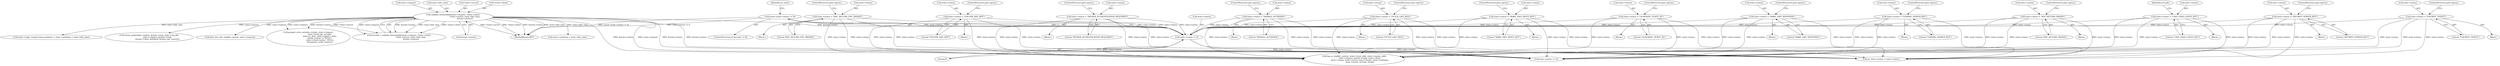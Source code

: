 digraph "0_krb5_ffb35baac6981f9e8914f8f3bffd37f284b85970@API" {
"1000791" [label="(Call,assert (state->status != 0))"];
"1000792" [label="(Call,state->status != 0)"];
"1000172" [label="(Call,validate_forwardable(state->request, *state->client,\n                                        *state->server, state->kdc_time,\n                                        &state->status))"];
"1000655" [label="(Call,state->status = \"KDC_RETURN_ENC_PADATA\")"];
"1000714" [label="(Call,state->status = \"ENCODE_KDC_REP\")"];
"1000209" [label="(Call,state->status = \"HIGHER_AUTHENTICATION_REQUIRED\")"];
"1000513" [label="(Call,state->status = \"HANDLE_AUTHDATA\")"];
"1000318" [label="(Call,state->status = \"FETCH_LAST_REQ\")"];
"1000627" [label="(Call,state->status = \"MAKE_FAST_REPLY_KEY\")"];
"1000555" [label="(Call,state->status = \"GENERATE_TICKET_ID\")"];
"1000593" [label="(Call,state->status = \"MAKE_FAST_RESPONSE\")"];
"1000241" [label="(Call,state->status = \"FINDING_SERVER_KEY\")"];
"1000440" [label="(Call,state->status = \"KDC_RETURN_PADATA\")"];
"1000455" [label="(Call,state->status = \"CANT_FIND_CLIENT_KEY\")"];
"1000260" [label="(Call,state->status = \"DECRYPT_SERVER_KEY\")"];
"1000534" [label="(Call,state->status = \"ENCRYPT_TICKET\")"];
"1000246" [label="(ControlStructure,goto egress;)"];
"1000180" [label="(Call,*state->server)"];
"1000889" [label="(Call,state->status == 0)"];
"1000791" [label="(Call,assert (state->status != 0))"];
"1000386" [label="(Call,state->authtime = state->kdc_time)"];
"1000456" [label="(Call,state->status)"];
"1000317" [label="(Block,)"];
"1000439" [label="(Block,)"];
"1000513" [label="(Call,state->status = \"HANDLE_AUTHDATA\")"];
"1000378" [label="(Call,state->reply_encpart.times.authtime = state->authtime = state->kdc_time)"];
"1000413" [label="(Call,return_padata(kdc_context, &state->rock, state->req_pkt,\n                            state->request, &state->reply,\n                            &state->client_keyblock, &state->pa_context))"];
"1000560" [label="(ControlStructure,goto egress;)"];
"1000241" [label="(Call,state->status = \"FINDING_SERVER_KEY\")"];
"1000318" [label="(Call,state->status = \"FETCH_LAST_REQ\")"];
"1000719" [label="(ControlStructure,goto egress;)"];
"1000455" [label="(Call,state->status = \"CANT_FIND_CLIENT_KEY\")"];
"1000213" [label="(Literal,\"HIGHER_AUTHENTICATION_REQUIRED\")"];
"1000210" [label="(Call,state->status)"];
"1000514" [label="(Call,state->status)"];
"1000259" [label="(Block,)"];
"1000555" [label="(Call,state->status = \"GENERATE_TICKET_ID\")"];
"1000445" [label="(ControlStructure,goto egress;)"];
"1000242" [label="(Call,state->status)"];
"1000265" [label="(ControlStructure,goto egress;)"];
"1000261" [label="(Call,state->status)"];
"1000176" [label="(Call,*state->client)"];
"1000538" [label="(Literal,\"ENCRYPT_TICKET\")"];
"1000627" [label="(Call,state->status = \"MAKE_FAST_REPLY_KEY\")"];
"1001142" [label="(Call,krb5_free_kdc_req(kdc_context, state->request))"];
"1000787" [label="(ControlStructure,if (errcode != 0))"];
"1000209" [label="(Call,state->status = \"HIGHER_AUTHENTICATION_REQUIRED\")"];
"1000240" [label="(Block,)"];
"1000260" [label="(Call,state->status = \"DECRYPT_SERVER_KEY\")"];
"1000214" [label="(ControlStructure,goto egress;)"];
"1000593" [label="(Call,state->status = \"MAKE_FAST_RESPONSE\")"];
"1000792" [label="(Call,state->status != 0)"];
"1000507" [label="(Block,)"];
"1000459" [label="(Literal,\"CANT_FIND_CLIENT_KEY\")"];
"1000631" [label="(Literal,\"MAKE_FAST_REPLY_KEY\")"];
"1000921" [label="(Call,prepare_error_as(state->rstate, state->request,\n                                       state->local_tgt, errcode,\n                                       state->e_data, state->typed_e_data,\n                                       ((state->client != NULL) ?\n                                        state->client->princ : NULL),\n                                       &response, state->status))"];
"1000654" [label="(Block,)"];
"1000656" [label="(Call,state->status)"];
"1000554" [label="(Block,)"];
"1000323" [label="(ControlStructure,goto egress;)"];
"1000539" [label="(ControlStructure,goto egress;)"];
"1000173" [label="(Call,state->request)"];
"1000660" [label="(ControlStructure,goto egress;)"];
"1000170" [label="(Call,errcode = validate_forwardable(state->request, *state->client,\n                                        *state->server, state->kdc_time,\n                                        &state->status))"];
"1000559" [label="(Literal,\"GENERATE_TICKET_ID\")"];
"1000793" [label="(Call,state->status)"];
"1000797" [label="(Call,au_state->status = state->status)"];
"1000598" [label="(ControlStructure,goto egress;)"];
"1000715" [label="(Call,state->status)"];
"1000626" [label="(Block,)"];
"1000718" [label="(Literal,\"ENCODE_KDC_REP\")"];
"1000187" [label="(Call,&state->status)"];
"1000659" [label="(Literal,\"KDC_RETURN_ENC_PADATA\")"];
"1000796" [label="(Literal,0)"];
"1000454" [label="(Block,)"];
"1000594" [label="(Call,state->status)"];
"1000533" [label="(Block,)"];
"1000556" [label="(Call,state->status)"];
"1000534" [label="(Call,state->status = \"ENCRYPT_TICKET\")"];
"1000319" [label="(Call,state->status)"];
"1000713" [label="(Block,)"];
"1000847" [label="(Call,log_as_req(kdc_context, state->local_addr, state->remote_addr,\n                   state->request, &state->reply, state->client,\n                   state->cname, state->server, state->sname, state->authtime,\n                   state->status, errcode, emsg))"];
"1001161" [label="(MethodReturn,RET)"];
"1000440" [label="(Call,state->status = \"KDC_RETURN_PADATA\")"];
"1000628" [label="(Call,state->status)"];
"1000517" [label="(Literal,\"HANDLE_AUTHDATA\")"];
"1000632" [label="(ControlStructure,goto egress;)"];
"1000655" [label="(Call,state->status = \"KDC_RETURN_ENC_PADATA\")"];
"1000597" [label="(Literal,\"MAKE_FAST_RESPONSE\")"];
"1000184" [label="(Call,state->kdc_time)"];
"1000461" [label="(Identifier,errcode)"];
"1000535" [label="(Call,state->status)"];
"1000799" [label="(Identifier,au_state)"];
"1000322" [label="(Literal,\"FETCH_LAST_REQ\")"];
"1000592" [label="(Block,)"];
"1000444" [label="(Literal,\"KDC_RETURN_PADATA\")"];
"1000264" [label="(Literal,\"DECRYPT_SERVER_KEY\")"];
"1000245" [label="(Literal,\"FINDING_SERVER_KEY\")"];
"1000208" [label="(Block,)"];
"1000714" [label="(Call,state->status = \"ENCODE_KDC_REP\")"];
"1000172" [label="(Call,validate_forwardable(state->request, *state->client,\n                                        *state->server, state->kdc_time,\n                                        &state->status))"];
"1000441" [label="(Call,state->status)"];
"1000518" [label="(ControlStructure,goto egress;)"];
"1000791" -> "1000787"  [label="AST: "];
"1000791" -> "1000792"  [label="CFG: "];
"1000792" -> "1000791"  [label="AST: "];
"1000799" -> "1000791"  [label="CFG: "];
"1000791" -> "1001161"  [label="DDG: state->status != 0"];
"1000791" -> "1001161"  [label="DDG: assert (state->status != 0)"];
"1000792" -> "1000791"  [label="DDG: state->status"];
"1000792" -> "1000791"  [label="DDG: 0"];
"1000792" -> "1000796"  [label="CFG: "];
"1000793" -> "1000792"  [label="AST: "];
"1000796" -> "1000792"  [label="AST: "];
"1000172" -> "1000792"  [label="DDG: &state->status"];
"1000655" -> "1000792"  [label="DDG: state->status"];
"1000714" -> "1000792"  [label="DDG: state->status"];
"1000209" -> "1000792"  [label="DDG: state->status"];
"1000513" -> "1000792"  [label="DDG: state->status"];
"1000318" -> "1000792"  [label="DDG: state->status"];
"1000627" -> "1000792"  [label="DDG: state->status"];
"1000555" -> "1000792"  [label="DDG: state->status"];
"1000593" -> "1000792"  [label="DDG: state->status"];
"1000241" -> "1000792"  [label="DDG: state->status"];
"1000440" -> "1000792"  [label="DDG: state->status"];
"1000455" -> "1000792"  [label="DDG: state->status"];
"1000260" -> "1000792"  [label="DDG: state->status"];
"1000534" -> "1000792"  [label="DDG: state->status"];
"1000792" -> "1000797"  [label="DDG: state->status"];
"1000792" -> "1000847"  [label="DDG: state->status"];
"1000792" -> "1000889"  [label="DDG: state->status"];
"1000172" -> "1000170"  [label="AST: "];
"1000172" -> "1000187"  [label="CFG: "];
"1000173" -> "1000172"  [label="AST: "];
"1000176" -> "1000172"  [label="AST: "];
"1000180" -> "1000172"  [label="AST: "];
"1000184" -> "1000172"  [label="AST: "];
"1000187" -> "1000172"  [label="AST: "];
"1000170" -> "1000172"  [label="CFG: "];
"1000172" -> "1001161"  [label="DDG: &state->status"];
"1000172" -> "1001161"  [label="DDG: state->kdc_time"];
"1000172" -> "1001161"  [label="DDG: *state->server"];
"1000172" -> "1001161"  [label="DDG: *state->client"];
"1000172" -> "1000170"  [label="DDG: &state->status"];
"1000172" -> "1000170"  [label="DDG: state->kdc_time"];
"1000172" -> "1000170"  [label="DDG: *state->client"];
"1000172" -> "1000170"  [label="DDG: *state->server"];
"1000172" -> "1000170"  [label="DDG: state->request"];
"1000172" -> "1000378"  [label="DDG: state->kdc_time"];
"1000172" -> "1000386"  [label="DDG: state->kdc_time"];
"1000172" -> "1000413"  [label="DDG: state->request"];
"1000172" -> "1000797"  [label="DDG: &state->status"];
"1000172" -> "1000847"  [label="DDG: state->request"];
"1000172" -> "1000847"  [label="DDG: &state->status"];
"1000172" -> "1000889"  [label="DDG: &state->status"];
"1000172" -> "1000921"  [label="DDG: state->request"];
"1000172" -> "1000921"  [label="DDG: &state->status"];
"1000172" -> "1001142"  [label="DDG: state->request"];
"1000655" -> "1000654"  [label="AST: "];
"1000655" -> "1000659"  [label="CFG: "];
"1000656" -> "1000655"  [label="AST: "];
"1000659" -> "1000655"  [label="AST: "];
"1000660" -> "1000655"  [label="CFG: "];
"1000655" -> "1000797"  [label="DDG: state->status"];
"1000655" -> "1000847"  [label="DDG: state->status"];
"1000655" -> "1000889"  [label="DDG: state->status"];
"1000714" -> "1000713"  [label="AST: "];
"1000714" -> "1000718"  [label="CFG: "];
"1000715" -> "1000714"  [label="AST: "];
"1000718" -> "1000714"  [label="AST: "];
"1000719" -> "1000714"  [label="CFG: "];
"1000714" -> "1000797"  [label="DDG: state->status"];
"1000714" -> "1000847"  [label="DDG: state->status"];
"1000714" -> "1000889"  [label="DDG: state->status"];
"1000209" -> "1000208"  [label="AST: "];
"1000209" -> "1000213"  [label="CFG: "];
"1000210" -> "1000209"  [label="AST: "];
"1000213" -> "1000209"  [label="AST: "];
"1000214" -> "1000209"  [label="CFG: "];
"1000209" -> "1000797"  [label="DDG: state->status"];
"1000209" -> "1000847"  [label="DDG: state->status"];
"1000209" -> "1000889"  [label="DDG: state->status"];
"1000513" -> "1000507"  [label="AST: "];
"1000513" -> "1000517"  [label="CFG: "];
"1000514" -> "1000513"  [label="AST: "];
"1000517" -> "1000513"  [label="AST: "];
"1000518" -> "1000513"  [label="CFG: "];
"1000513" -> "1000797"  [label="DDG: state->status"];
"1000513" -> "1000847"  [label="DDG: state->status"];
"1000513" -> "1000889"  [label="DDG: state->status"];
"1000318" -> "1000317"  [label="AST: "];
"1000318" -> "1000322"  [label="CFG: "];
"1000319" -> "1000318"  [label="AST: "];
"1000322" -> "1000318"  [label="AST: "];
"1000323" -> "1000318"  [label="CFG: "];
"1000318" -> "1000797"  [label="DDG: state->status"];
"1000318" -> "1000847"  [label="DDG: state->status"];
"1000318" -> "1000889"  [label="DDG: state->status"];
"1000627" -> "1000626"  [label="AST: "];
"1000627" -> "1000631"  [label="CFG: "];
"1000628" -> "1000627"  [label="AST: "];
"1000631" -> "1000627"  [label="AST: "];
"1000632" -> "1000627"  [label="CFG: "];
"1000627" -> "1000797"  [label="DDG: state->status"];
"1000627" -> "1000847"  [label="DDG: state->status"];
"1000627" -> "1000889"  [label="DDG: state->status"];
"1000555" -> "1000554"  [label="AST: "];
"1000555" -> "1000559"  [label="CFG: "];
"1000556" -> "1000555"  [label="AST: "];
"1000559" -> "1000555"  [label="AST: "];
"1000560" -> "1000555"  [label="CFG: "];
"1000555" -> "1000797"  [label="DDG: state->status"];
"1000555" -> "1000847"  [label="DDG: state->status"];
"1000555" -> "1000889"  [label="DDG: state->status"];
"1000593" -> "1000592"  [label="AST: "];
"1000593" -> "1000597"  [label="CFG: "];
"1000594" -> "1000593"  [label="AST: "];
"1000597" -> "1000593"  [label="AST: "];
"1000598" -> "1000593"  [label="CFG: "];
"1000593" -> "1000797"  [label="DDG: state->status"];
"1000593" -> "1000847"  [label="DDG: state->status"];
"1000593" -> "1000889"  [label="DDG: state->status"];
"1000241" -> "1000240"  [label="AST: "];
"1000241" -> "1000245"  [label="CFG: "];
"1000242" -> "1000241"  [label="AST: "];
"1000245" -> "1000241"  [label="AST: "];
"1000246" -> "1000241"  [label="CFG: "];
"1000241" -> "1000797"  [label="DDG: state->status"];
"1000241" -> "1000847"  [label="DDG: state->status"];
"1000241" -> "1000889"  [label="DDG: state->status"];
"1000440" -> "1000439"  [label="AST: "];
"1000440" -> "1000444"  [label="CFG: "];
"1000441" -> "1000440"  [label="AST: "];
"1000444" -> "1000440"  [label="AST: "];
"1000445" -> "1000440"  [label="CFG: "];
"1000440" -> "1000797"  [label="DDG: state->status"];
"1000440" -> "1000847"  [label="DDG: state->status"];
"1000440" -> "1000889"  [label="DDG: state->status"];
"1000455" -> "1000454"  [label="AST: "];
"1000455" -> "1000459"  [label="CFG: "];
"1000456" -> "1000455"  [label="AST: "];
"1000459" -> "1000455"  [label="AST: "];
"1000461" -> "1000455"  [label="CFG: "];
"1000455" -> "1000797"  [label="DDG: state->status"];
"1000455" -> "1000847"  [label="DDG: state->status"];
"1000455" -> "1000889"  [label="DDG: state->status"];
"1000260" -> "1000259"  [label="AST: "];
"1000260" -> "1000264"  [label="CFG: "];
"1000261" -> "1000260"  [label="AST: "];
"1000264" -> "1000260"  [label="AST: "];
"1000265" -> "1000260"  [label="CFG: "];
"1000260" -> "1000797"  [label="DDG: state->status"];
"1000260" -> "1000847"  [label="DDG: state->status"];
"1000260" -> "1000889"  [label="DDG: state->status"];
"1000534" -> "1000533"  [label="AST: "];
"1000534" -> "1000538"  [label="CFG: "];
"1000535" -> "1000534"  [label="AST: "];
"1000538" -> "1000534"  [label="AST: "];
"1000539" -> "1000534"  [label="CFG: "];
"1000534" -> "1000797"  [label="DDG: state->status"];
"1000534" -> "1000847"  [label="DDG: state->status"];
"1000534" -> "1000889"  [label="DDG: state->status"];
}
